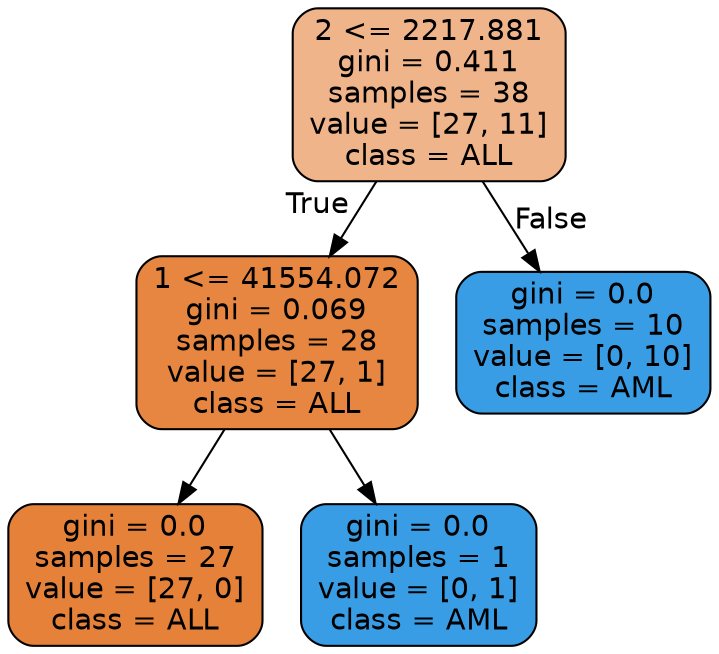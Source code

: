 digraph Tree {
node [shape=box, style="filled, rounded", color="black", fontname=helvetica] ;
edge [fontname=helvetica] ;
0 [label="2 <= 2217.881\ngini = 0.411\nsamples = 38\nvalue = [27, 11]\nclass = ALL", fillcolor="#f0b48a"] ;
1 [label="1 <= 41554.072\ngini = 0.069\nsamples = 28\nvalue = [27, 1]\nclass = ALL", fillcolor="#e68640"] ;
0 -> 1 [labeldistance=2.5, labelangle=45, headlabel="True"] ;
2 [label="gini = 0.0\nsamples = 27\nvalue = [27, 0]\nclass = ALL", fillcolor="#e58139"] ;
1 -> 2 ;
3 [label="gini = 0.0\nsamples = 1\nvalue = [0, 1]\nclass = AML", fillcolor="#399de5"] ;
1 -> 3 ;
4 [label="gini = 0.0\nsamples = 10\nvalue = [0, 10]\nclass = AML", fillcolor="#399de5"] ;
0 -> 4 [labeldistance=2.5, labelangle=-45, headlabel="False"] ;
}